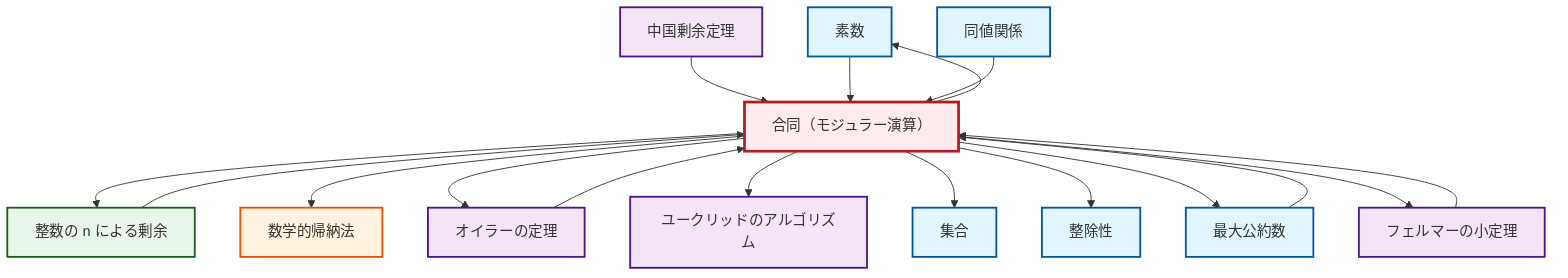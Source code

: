graph TD
    classDef definition fill:#e1f5fe,stroke:#01579b,stroke-width:2px
    classDef theorem fill:#f3e5f5,stroke:#4a148c,stroke-width:2px
    classDef axiom fill:#fff3e0,stroke:#e65100,stroke-width:2px
    classDef example fill:#e8f5e9,stroke:#1b5e20,stroke-width:2px
    classDef current fill:#ffebee,stroke:#b71c1c,stroke-width:3px
    thm-euclidean-algorithm["ユークリッドのアルゴリズム"]:::theorem
    def-prime["素数"]:::definition
    def-equivalence-relation["同値関係"]:::definition
    def-congruence["合同（モジュラー演算）"]:::definition
    thm-euler["オイラーの定理"]:::theorem
    def-set["集合"]:::definition
    def-gcd["最大公約数"]:::definition
    def-divisibility["整除性"]:::definition
    thm-fermat-little["フェルマーの小定理"]:::theorem
    ax-induction["数学的帰納法"]:::axiom
    ex-quotient-integers-mod-n["整数の n による剰余"]:::example
    thm-chinese-remainder["中国剰余定理"]:::theorem
    def-congruence --> ex-quotient-integers-mod-n
    def-congruence --> ax-induction
    thm-euler --> def-congruence
    def-congruence --> thm-euler
    def-congruence --> thm-euclidean-algorithm
    def-gcd --> def-congruence
    def-congruence --> def-set
    ex-quotient-integers-mod-n --> def-congruence
    def-congruence --> def-divisibility
    thm-chinese-remainder --> def-congruence
    def-congruence --> def-prime
    thm-fermat-little --> def-congruence
    def-congruence --> def-gcd
    def-prime --> def-congruence
    def-congruence --> thm-fermat-little
    def-equivalence-relation --> def-congruence
    class def-congruence current